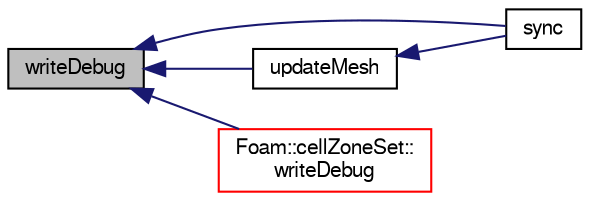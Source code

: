 digraph "writeDebug"
{
  bgcolor="transparent";
  edge [fontname="FreeSans",fontsize="10",labelfontname="FreeSans",labelfontsize="10"];
  node [fontname="FreeSans",fontsize="10",shape=record];
  rankdir="LR";
  Node1010 [label="writeDebug",height=0.2,width=0.4,color="black", fillcolor="grey75", style="filled", fontcolor="black"];
  Node1010 -> Node1011 [dir="back",color="midnightblue",fontsize="10",style="solid",fontname="FreeSans"];
  Node1011 [label="sync",height=0.2,width=0.4,color="black",URL="$a25438.html#a86c57317fef5c4a0f9dcbbfa3aa78731",tooltip="Sync cellSet across coupled patches. "];
  Node1010 -> Node1012 [dir="back",color="midnightblue",fontsize="10",style="solid",fontname="FreeSans"];
  Node1012 [label="updateMesh",height=0.2,width=0.4,color="black",URL="$a25438.html#ac7d581e56f61ad4d997421e3a7470d42",tooltip="Update any stored data for new labels. "];
  Node1012 -> Node1011 [dir="back",color="midnightblue",fontsize="10",style="solid",fontname="FreeSans"];
  Node1010 -> Node1013 [dir="back",color="midnightblue",fontsize="10",style="solid",fontname="FreeSans"];
  Node1013 [label="Foam::cellZoneSet::\lwriteDebug",height=0.2,width=0.4,color="red",URL="$a25442.html#ac2ad209fd237c922034b7caa5bda5048",tooltip="Write maxLen items with label and coordinates. "];
}
